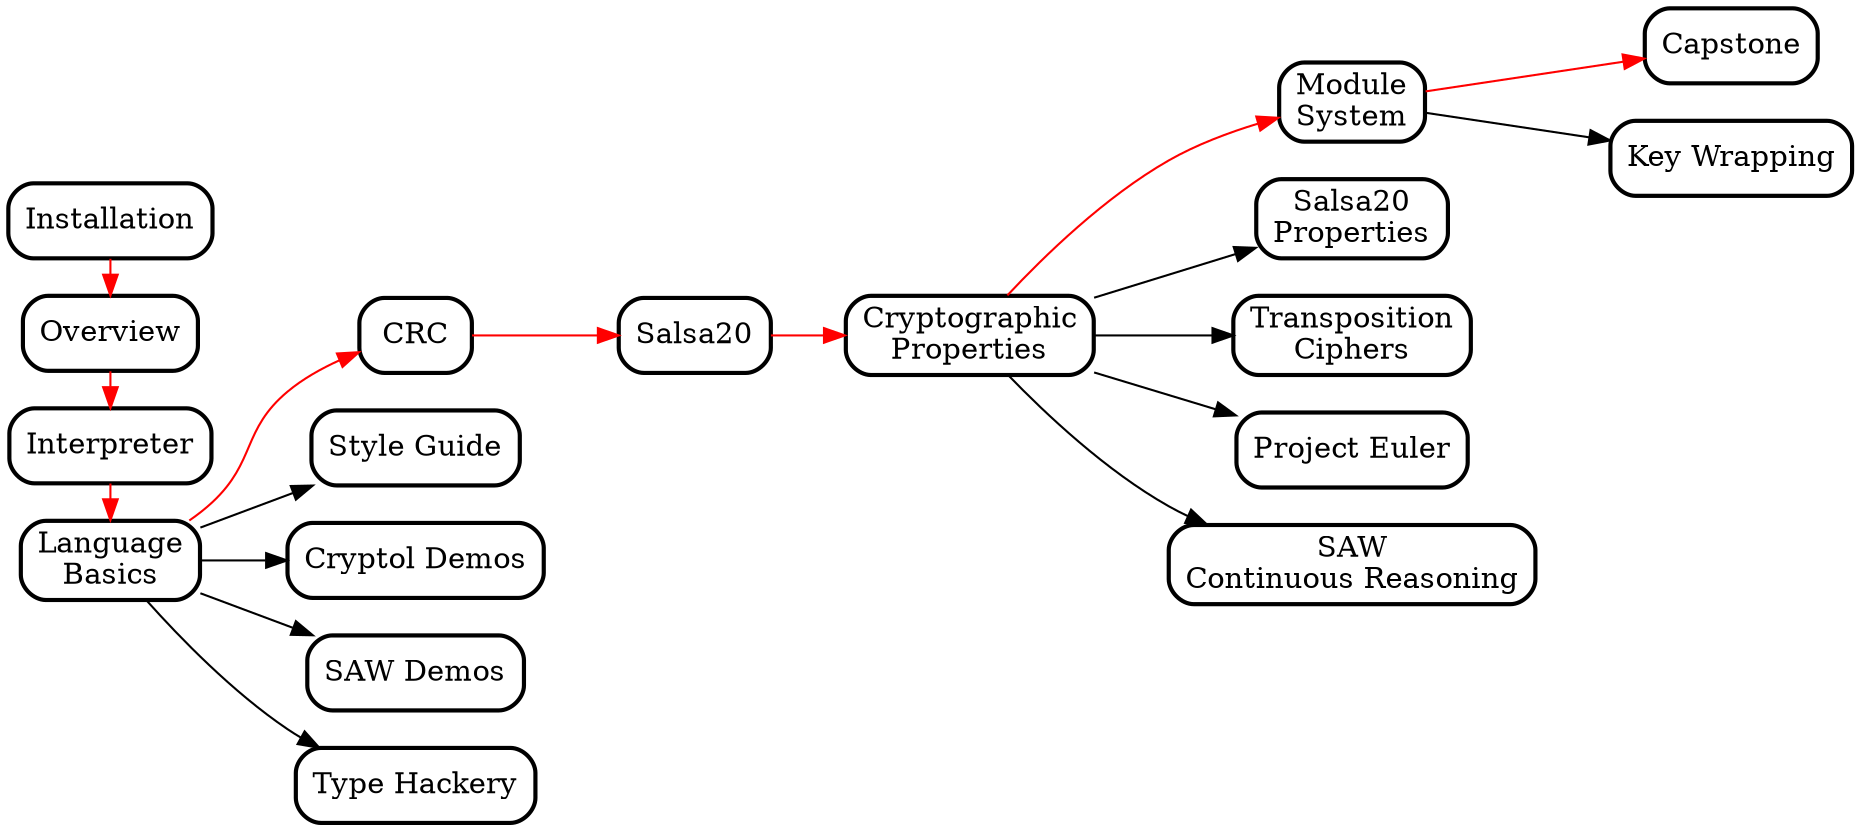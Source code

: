 digraph  {
  //splines = ortho;
  //concentrate = true;

  bgcolor="transparent";
  rankdir="LR";

  node [shape="box", style="rounded,filled", fillcolor="white", penwidth = 2];
  edge [penwidth = 1];

  // URLs by node
  // recommended
  
  Installation               [URL="../INSTALL.html"];
  Overview                   [URL="../labs/Overview/Overview.html"];
  Interpreter                [URL="../labs/Interpreter/Interpreter.html"];
  LanguageBasics             [URL="../labs/Language/Basics.html"];
  CRC                        [URL="../labs/CRC/CRC.html"];
  Salsa20                    [URL="../labs/Salsa20/Salsa20.html"];
  CryptographicProperties    [URL="../labs/CryptoProofs/CryptoProofs.html"];
  ModuleSystem               [URL="../labs/ModuleSystem.html"];
  Capstone                   [URL="../labs/LoremIpsum/LoremIpsum.html"];

  // branch nodes
  node [fillcolor="white"];
  
  StyleGuide                 [URL="../cryptol-style.html"];
  CryptolDemos               [URL="../labs/Demos/Cryptol/Demos.html"];
  SAWDemos                   [URL="../labs/Demos/SAW/Demos.html"];
  TypeHackery                [URL="../labs/Language/IntroTypeHackery.html"];
  Salsa20Properties          [URL="../labs/Salsa20/Salsa20Props.html"];
  TranspositionCiphers       [URL="../labs/Transposition/Contents.html"];
  ProjectEuler               [URL="../labs/ProjectEuler/ProjectEuler.html"];
  ContinuousReasoning        [URL="../labs/SAW/SAW.html"];
  KeyWrapping                [URL="../labs/KeyWrapping/KeyWrapping.html"];

  // newline/space labels
  
  LanguageBasics             [label = "Language\nBasics"]
  TypeHackery                [label = "Type Hackery"]
  CryptographicProperties    [label = "Cryptographic\nProperties"]
  KeyWrapping                [label = "Key Wrapping"]
  CryptolDemos               [label = "Cryptol Demos"]
  SAWDemos                   [label = "SAW Demos"]
  TranspositionCiphers       [label = "Transposition\nCiphers"]
  ModuleSystem               [label = "Module\nSystem"]
  Salsa20Properties          [label = "Salsa20\nProperties"]
  ContinuousReasoning        [label = "SAW\nContinuous Reasoning"];
  StyleGuide                 [label = "Style Guide"]
  ProjectEuler               [label = "Project Euler"]

  // recommended flow
  edge [color=red];
  
  Installation -> Overview;
  Overview -> Interpreter;
  Interpreter -> LanguageBasics;
  LanguageBasics -> CRC;
  CRC -> Salsa20;
  Salsa20 -> CryptographicProperties;
  CryptographicProperties -> ModuleSystem;
  ModuleSystem -> Capstone;

  // branches
  edge [color=black];
  
  LanguageBasics -> StyleGuide;
  LanguageBasics -> CryptolDemos;
  LanguageBasics -> SAWDemos;
  LanguageBasics -> TypeHackery;
  CryptographicProperties -> Salsa20Properties;
  CryptographicProperties -> TranspositionCiphers;
  CryptographicProperties -> ProjectEuler;
  CryptographicProperties -> ContinuousReasoning
  ModuleSystem -> KeyWrapping;

  // ranks

  {
    // Intro
    rank = same;
    Installation;
    Overview;
    Interpreter;
    LanguageBasics;
  }

  {
    // Language Basics
    rank = same;
    CRC;
    StyleGuide;
    CryptolDemos;
    SAWDemos;
    TypeHackery;
  }

  {
    // Cryptographic Properties
    rank = same;
    ModuleSystem;
    Salsa20Properties;
    TranspositionCiphers;
    ProjectEuler;
    ContinuousReasoning;
  }

  {
    // Key Wrapping
    rank = same;
    Capstone;
    KeyWrapping;
  }

}